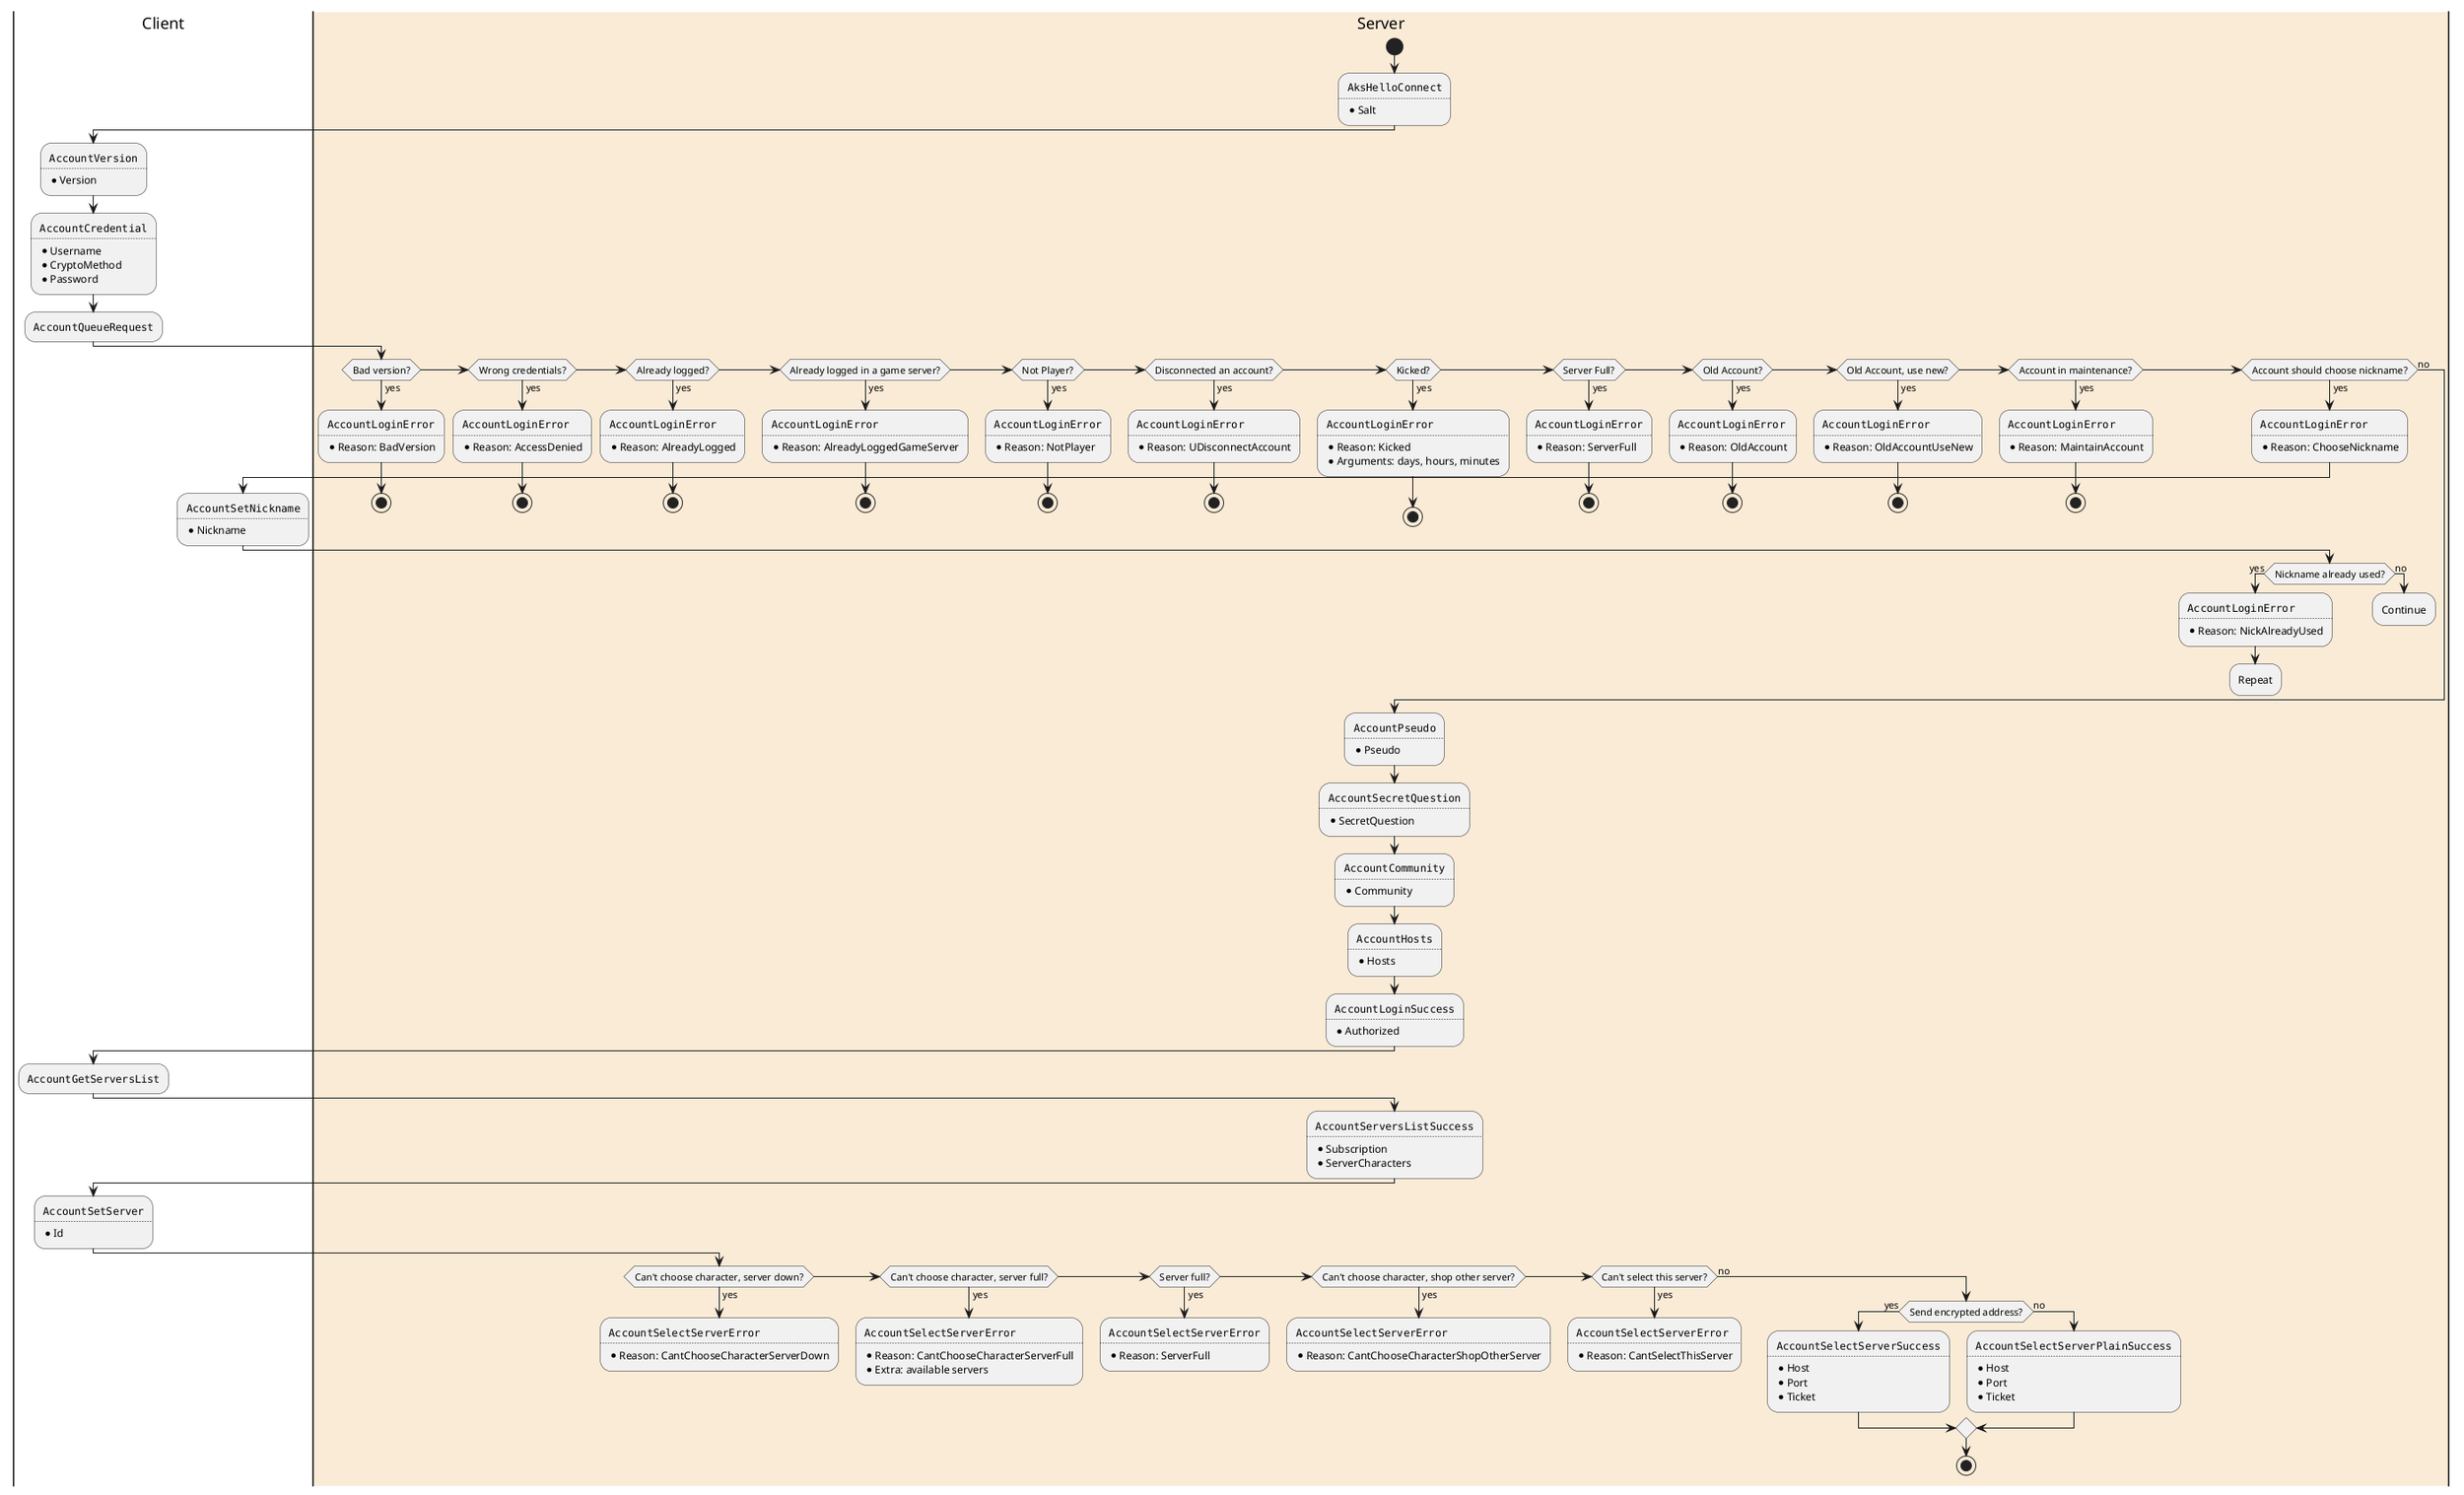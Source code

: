 @startuml
|Client|
|#AntiqueWhite|Server|
start
:""AksHelloConnect""
....
* Salt;
|Client|
:""AccountVersion""
....
* Version;
|Client|
:""AccountCredential""
....
* Username
* CryptoMethod
* Password;
:""AccountQueueRequest"";
|Server|
if (Bad version?) then (yes)
    :""AccountLoginError""
    ....
    * Reason: BadVersion;
    stop
else if (Wrong credentials?) then (yes)
    :""AccountLoginError""
    ....
    * Reason: AccessDenied;
    stop
else if (Already logged?) then (yes)
    :""AccountLoginError""
    ....
    * Reason: AlreadyLogged;
    stop
else if (Already logged in a game server?) then (yes)
    :""AccountLoginError""
    ....
    * Reason: AlreadyLoggedGameServer;
    stop
else if (Not Player?) then (yes)
    :""AccountLoginError""
    ....
    * Reason: NotPlayer;
    stop
else if (Disconnected an account?) then (yes)
    :""AccountLoginError""
    ....
    * Reason: UDisconnectAccount;
    stop
else if (Kicked?) then (yes)
    :""AccountLoginError""
    ....
    * Reason: Kicked
    * Arguments: days, hours, minutes;
    stop
else if (Server Full?) then (yes)
    :""AccountLoginError""
    ....
    * Reason: ServerFull;
    stop
else if (Old Account?) then (yes)
    :""AccountLoginError""
    ....
    * Reason: OldAccount;
    stop
else if (Old Account, use new?) then (yes)
    :""AccountLoginError""
    ....
    * Reason: OldAccountUseNew;
    stop
else if (Account in maintenance?) then (yes)
    :""AccountLoginError""
    ....
    * Reason: MaintainAccount;
    stop
else if (Account should choose nickname?) then (yes)
    :""AccountLoginError""
    ....
    * Reason: ChooseNickname;
    |Client|
    :""AccountSetNickname""
    ....
    * Nickname;
    |Server|
    if (Nickname already used?) then (yes)
        :""AccountLoginError""
        ....
        * Reason: NickAlreadyUsed;
        :Repeat;
    else (no)
      :Continue;
    endif
    detach
else (no)
endif
:""AccountPseudo""
....
* Pseudo;
:""AccountSecretQuestion""
....
* SecretQuestion;
:""AccountCommunity""
....
* Community;
:""AccountHosts""
....
* Hosts;
:""AccountLoginSuccess""
....
* Authorized;
|Client|
:""AccountGetServersList"";
|Server|
:""AccountServersListSuccess""
....
* Subscription
* ServerCharacters;
|Client|
:""AccountSetServer""
....
* Id;
|Server|
if (Can't choose character, server down?) then (yes)
    :""AccountSelectServerError""
    ....
    * Reason: CantChooseCharacterServerDown;
    detach
else if (Can't choose character, server full?) then (yes)
    :""AccountSelectServerError""
    ....
    * Reason: CantChooseCharacterServerFull
    * Extra: available servers;
    detach
else if (Server full?) then (yes)
    :""AccountSelectServerError""
    ....
    * Reason: ServerFull;
    detach
else if (Can't choose character, shop other server?) then (yes)
    :""AccountSelectServerError""
    ....
    * Reason: CantChooseCharacterShopOtherServer;
    detach
else if (Can't select this server?) then (yes)
    :""AccountSelectServerError""
    ....
    * Reason: CantSelectThisServer;
    detach
else (no)
if (Send encrypted address?) then (yes)
    :""AccountSelectServerSuccess""
    ....
    * Host
    * Port
    * Ticket;
else (no)
    :""AccountSelectServerPlainSuccess""
    ....
    * Host
    * Port
    * Ticket;
endif
stop
@enduml
